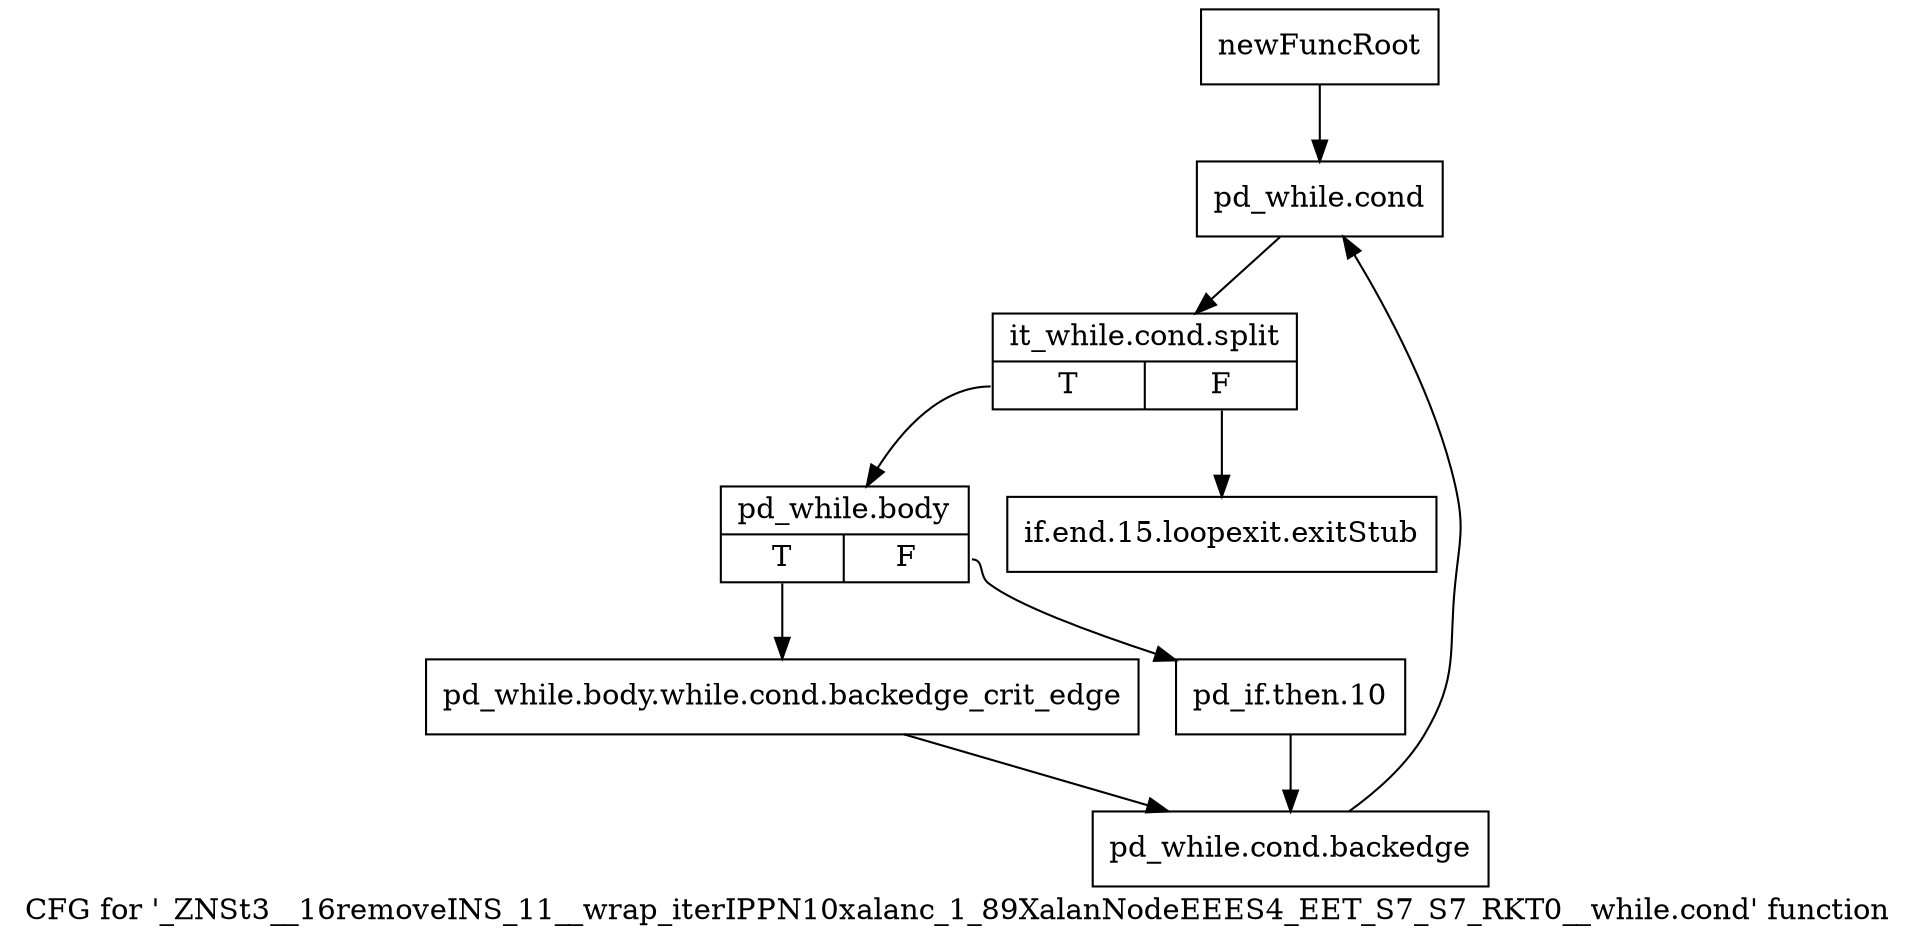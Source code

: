 digraph "CFG for '_ZNSt3__16removeINS_11__wrap_iterIPPN10xalanc_1_89XalanNodeEEES4_EET_S7_S7_RKT0__while.cond' function" {
	label="CFG for '_ZNSt3__16removeINS_11__wrap_iterIPPN10xalanc_1_89XalanNodeEEES4_EET_S7_S7_RKT0__while.cond' function";

	Node0x9de8a90 [shape=record,label="{newFuncRoot}"];
	Node0x9de8a90 -> Node0x9de8b30;
	Node0x9de8ae0 [shape=record,label="{if.end.15.loopexit.exitStub}"];
	Node0x9de8b30 [shape=record,label="{pd_while.cond}"];
	Node0x9de8b30 -> Node0xd044810;
	Node0xd044810 [shape=record,label="{it_while.cond.split|{<s0>T|<s1>F}}"];
	Node0xd044810:s0 -> Node0x9de8b80;
	Node0xd044810:s1 -> Node0x9de8ae0;
	Node0x9de8b80 [shape=record,label="{pd_while.body|{<s0>T|<s1>F}}"];
	Node0x9de8b80:s0 -> Node0x9de8c20;
	Node0x9de8b80:s1 -> Node0x9de8bd0;
	Node0x9de8bd0 [shape=record,label="{pd_if.then.10}"];
	Node0x9de8bd0 -> Node0x9de8c70;
	Node0x9de8c20 [shape=record,label="{pd_while.body.while.cond.backedge_crit_edge}"];
	Node0x9de8c20 -> Node0x9de8c70;
	Node0x9de8c70 [shape=record,label="{pd_while.cond.backedge}"];
	Node0x9de8c70 -> Node0x9de8b30;
}
